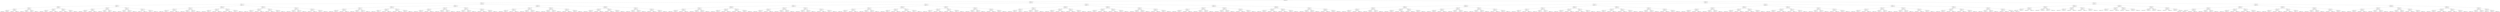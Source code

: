 digraph G{
1047959406 [label="Node{data=[5509, 5509]}"]
1047959406 -> 1838519086
1838519086 [label="Node{data=[3223, 3223]}"]
1838519086 -> 66151786
66151786 [label="Node{data=[1984, 1984]}"]
66151786 -> 124516250
124516250 [label="Node{data=[1124, 1124]}"]
124516250 -> 221040126
221040126 [label="Node{data=[324, 324]}"]
221040126 -> 1281434518
1281434518 [label="Node{data=[308, 308]}"]
1281434518 -> 1152632133
1152632133 [label="Node{data=[300, 300]}"]
1152632133 -> 482098542
482098542 [label="Node{data=[296, 296]}"]
482098542 -> 2006208570
2006208570 [label="Node{data=[294, 294]}"]
2006208570 -> 850174157
850174157 [label="Node{data=[293, 293]}"]
2006208570 -> 1760543280
1760543280 [label="Node{data=[295, 295]}"]
482098542 -> 365286670
365286670 [label="Node{data=[298, 298]}"]
365286670 -> 1082475020
1082475020 [label="Node{data=[297, 297]}"]
365286670 -> 402139161
402139161 [label="Node{data=[299, 299]}"]
1152632133 -> 17860244
17860244 [label="Node{data=[304, 304]}"]
17860244 -> 977690141
977690141 [label="Node{data=[302, 302]}"]
977690141 -> 1354366587
1354366587 [label="Node{data=[301, 301]}"]
977690141 -> 106413205
106413205 [label="Node{data=[303, 303]}"]
17860244 -> 58109677
58109677 [label="Node{data=[306, 306]}"]
58109677 -> 189316648
189316648 [label="Node{data=[305, 305]}"]
58109677 -> 337498908
337498908 [label="Node{data=[307, 307]}"]
1281434518 -> 798324254
798324254 [label="Node{data=[316, 316]}"]
798324254 -> 430093511
430093511 [label="Node{data=[312, 312]}"]
430093511 -> 1465249829
1465249829 [label="Node{data=[310, 310]}"]
1465249829 -> 757746912
757746912 [label="Node{data=[309, 309]}"]
1465249829 -> 697039581
697039581 [label="Node{data=[311, 311]}"]
430093511 -> 629372839
629372839 [label="Node{data=[314, 314]}"]
629372839 -> 1571782634
1571782634 [label="Node{data=[313, 313]}"]
629372839 -> 572351987
572351987 [label="Node{data=[315, 315]}"]
798324254 -> 1412836991
1412836991 [label="Node{data=[320, 320]}"]
1412836991 -> 1781945617
1781945617 [label="Node{data=[318, 318]}"]
1781945617 -> 1287661458
1287661458 [label="Node{data=[317, 317]}"]
1781945617 -> 87814404
87814404 [label="Node{data=[319, 319]}"]
1412836991 -> 1620795914
1620795914 [label="Node{data=[322, 322]}"]
1620795914 -> 954023381
954023381 [label="Node{data=[321, 321]}"]
1620795914 -> 1978429931
1978429931 [label="Node{data=[323, 323]}"]
221040126 -> 797248899
797248899 [label="Node{data=[761, 761]}"]
797248899 -> 339063115
339063115 [label="Node{data=[332, 332]}"]
339063115 -> 1171723661
1171723661 [label="Node{data=[328, 328]}"]
1171723661 -> 1394755573
1394755573 [label="Node{data=[326, 326]}"]
1394755573 -> 1422700807
1422700807 [label="Node{data=[325, 325]}"]
1394755573 -> 1842015548
1842015548 [label="Node{data=[327, 327]}"]
1171723661 -> 281867893
281867893 [label="Node{data=[330, 330]}"]
281867893 -> 1368397430
1368397430 [label="Node{data=[329, 329]}"]
281867893 -> 1625670090
1625670090 [label="Node{data=[331, 331]}"]
339063115 -> 1526494183
1526494183 [label="Node{data=[336, 336]}"]
1526494183 -> 762599827
762599827 [label="Node{data=[334, 334]}"]
762599827 -> 2080819693
2080819693 [label="Node{data=[333, 333]}"]
762599827 -> 841198646
841198646 [label="Node{data=[335, 335]}"]
1526494183 -> 200901342
200901342 [label="Node{data=[416, 416]}"]
200901342 -> 72280819
72280819 [label="Node{data=[357, 357]}"]
200901342 -> 1322062390
1322062390 [label="Node{data=[760, 760]}"]
797248899 -> 1637893573
1637893573 [label="Node{data=[1116, 1116]}"]
1637893573 -> 638112861
638112861 [label="Node{data=[903, 903]}"]
638112861 -> 1440922397
1440922397 [label="Node{data=[763, 763]}"]
1440922397 -> 1939365685
1939365685 [label="Node{data=[762, 762]}"]
1440922397 -> 276144878
276144878 [label="Node{data=[764, 764]}"]
638112861 -> 1891575425
1891575425 [label="Node{data=[1070, 1070]}"]
1891575425 -> 809849304
809849304 [label="Node{data=[1065, 1065]}"]
1891575425 -> 18202898
18202898 [label="Node{data=[1106, 1106]}"]
1637893573 -> 1011511564
1011511564 [label="Node{data=[1120, 1120]}"]
1011511564 -> 902353706
902353706 [label="Node{data=[1118, 1118]}"]
902353706 -> 790204378
790204378 [label="Node{data=[1117, 1117]}"]
902353706 -> 11257466
11257466 [label="Node{data=[1119, 1119]}"]
1011511564 -> 1862665586
1862665586 [label="Node{data=[1122, 1122]}"]
1862665586 -> 472173115
472173115 [label="Node{data=[1121, 1121]}"]
1862665586 -> 2141249850
2141249850 [label="Node{data=[1123, 1123]}"]
124516250 -> 568746146
568746146 [label="Node{data=[1410, 1410]}"]
568746146 -> 2115292281
2115292281 [label="Node{data=[1298, 1298]}"]
2115292281 -> 1155245202
1155245202 [label="Node{data=[1132, 1132]}"]
1155245202 -> 1007297538
1007297538 [label="Node{data=[1128, 1128]}"]
1007297538 -> 779853905
779853905 [label="Node{data=[1126, 1126]}"]
779853905 -> 1993660131
1993660131 [label="Node{data=[1125, 1125]}"]
779853905 -> 1865548703
1865548703 [label="Node{data=[1127, 1127]}"]
1007297538 -> 49610831
49610831 [label="Node{data=[1130, 1130]}"]
49610831 -> 1904169320
1904169320 [label="Node{data=[1129, 1129]}"]
49610831 -> 558686826
558686826 [label="Node{data=[1131, 1131]}"]
1155245202 -> 1578967847
1578967847 [label="Node{data=[1294, 1294]}"]
1578967847 -> 1950398419
1950398419 [label="Node{data=[1134, 1134]}"]
1950398419 -> 2143247394
2143247394 [label="Node{data=[1133, 1133]}"]
1950398419 -> 958840333
958840333 [label="Node{data=[1293, 1293]}"]
1578967847 -> 236303893
236303893 [label="Node{data=[1296, 1296]}"]
236303893 -> 2140829227
2140829227 [label="Node{data=[1295, 1295]}"]
236303893 -> 2051111862
2051111862 [label="Node{data=[1297, 1297]}"]
2115292281 -> 1981510693
1981510693 [label="Node{data=[1306, 1306]}"]
1981510693 -> 1436406253
1436406253 [label="Node{data=[1302, 1302]}"]
1436406253 -> 2040188507
2040188507 [label="Node{data=[1300, 1300]}"]
2040188507 -> 142050837
142050837 [label="Node{data=[1299, 1299]}"]
2040188507 -> 635466082
635466082 [label="Node{data=[1301, 1301]}"]
1436406253 -> 516542090
516542090 [label="Node{data=[1304, 1304]}"]
516542090 -> 823010078
823010078 [label="Node{data=[1303, 1303]}"]
516542090 -> 92101636
92101636 [label="Node{data=[1305, 1305]}"]
1981510693 -> 598754984
598754984 [label="Node{data=[1309, 1309]}"]
598754984 -> 1943888330
1943888330 [label="Node{data=[1308, 1308]}"]
1943888330 -> 856406652
856406652 [label="Node{data=[1307, 1307]}"]
1943888330 -> 1559846245
1559846245 [label="Node{data=[1309, 1309]}"]
598754984 -> 2111690068
2111690068 [label="Node{data=[1408, 1408]}"]
2111690068 -> 1695950868
1695950868 [label="Node{data=[1407, 1407]}"]
2111690068 -> 195081872
195081872 [label="Node{data=[1409, 1409]}"]
568746146 -> 488947956
488947956 [label="Node{data=[1541, 1541]}"]
488947956 -> 239124849
239124849 [label="Node{data=[1418, 1418]}"]
239124849 -> 1514282533
1514282533 [label="Node{data=[1414, 1414]}"]
1514282533 -> 1423456203
1423456203 [label="Node{data=[1412, 1412]}"]
1423456203 -> 1874882244
1874882244 [label="Node{data=[1411, 1411]}"]
1423456203 -> 1736667396
1736667396 [label="Node{data=[1413, 1413]}"]
1514282533 -> 763029735
763029735 [label="Node{data=[1416, 1416]}"]
763029735 -> 940176620
940176620 [label="Node{data=[1415, 1415]}"]
763029735 -> 1414732647
1414732647 [label="Node{data=[1417, 1417]}"]
239124849 -> 681855928
681855928 [label="Node{data=[1424, 1424]}"]
681855928 -> 1390654363
1390654363 [label="Node{data=[1420, 1420]}"]
1390654363 -> 632984511
632984511 [label="Node{data=[1419, 1419]}"]
1390654363 -> 1778269260
1778269260 [label="Node{data=[1421, 1421]}"]
681855928 -> 1670206272
1670206272 [label="Node{data=[1459, 1459]}"]
1670206272 -> 742214593
742214593 [label="Node{data=[1434, 1434]}"]
1670206272 -> 1575686802
1575686802 [label="Node{data=[1478, 1478]}"]
488947956 -> 1173313855
1173313855 [label="Node{data=[1976, 1976]}"]
1173313855 -> 1290868113
1290868113 [label="Node{data=[1972, 1972]}"]
1290868113 -> 181681293
181681293 [label="Node{data=[1584, 1584]}"]
181681293 -> 263110855
263110855 [label="Node{data=[1583, 1583]}"]
181681293 -> 817317548
817317548 [label="Node{data=[1682, 1682]}"]
1290868113 -> 1949204662
1949204662 [label="Node{data=[1974, 1974]}"]
1949204662 -> 1605761770
1605761770 [label="Node{data=[1973, 1973]}"]
1949204662 -> 644129059
644129059 [label="Node{data=[1975, 1975]}"]
1173313855 -> 745275749
745275749 [label="Node{data=[1980, 1980]}"]
745275749 -> 751243118
751243118 [label="Node{data=[1978, 1978]}"]
751243118 -> 1549124278
1549124278 [label="Node{data=[1977, 1977]}"]
751243118 -> 1597705638
1597705638 [label="Node{data=[1979, 1979]}"]
745275749 -> 328226829
328226829 [label="Node{data=[1982, 1982]}"]
328226829 -> 121149806
121149806 [label="Node{data=[1981, 1981]}"]
328226829 -> 1963633485
1963633485 [label="Node{data=[1983, 1983]}"]
66151786 -> 1918619255
1918619255 [label="Node{data=[2368, 2368]}"]
1918619255 -> 1671077889
1671077889 [label="Node{data=[2191, 2191]}"]
1671077889 -> 548054773
548054773 [label="Node{data=[2175, 2175]}"]
548054773 -> 14299502
14299502 [label="Node{data=[2167, 2167]}"]
14299502 -> 744386420
744386420 [label="Node{data=[1988, 1988]}"]
744386420 -> 452085846
452085846 [label="Node{data=[1986, 1986]}"]
452085846 -> 1864026355
1864026355 [label="Node{data=[1985, 1985]}"]
452085846 -> 1050330431
1050330431 [label="Node{data=[1987, 1987]}"]
744386420 -> 1642080343
1642080343 [label="Node{data=[1990, 1990]}"]
1642080343 -> 1767402693
1767402693 [label="Node{data=[1989, 1989]}"]
1642080343 -> 1346137165
1346137165 [label="Node{data=[2013, 2013]}"]
14299502 -> 946333768
946333768 [label="Node{data=[2171, 2171]}"]
946333768 -> 1487261059
1487261059 [label="Node{data=[2169, 2169]}"]
1487261059 -> 1915857942
1915857942 [label="Node{data=[2168, 2168]}"]
1487261059 -> 1105000473
1105000473 [label="Node{data=[2170, 2170]}"]
946333768 -> 1182690754
1182690754 [label="Node{data=[2173, 2173]}"]
1182690754 -> 809597275
809597275 [label="Node{data=[2172, 2172]}"]
1182690754 -> 1341071961
1341071961 [label="Node{data=[2174, 2174]}"]
548054773 -> 1775568781
1775568781 [label="Node{data=[2183, 2183]}"]
1775568781 -> 1550870280
1550870280 [label="Node{data=[2179, 2179]}"]
1550870280 -> 1732269692
1732269692 [label="Node{data=[2177, 2177]}"]
1732269692 -> 1368083751
1368083751 [label="Node{data=[2176, 2176]}"]
1732269692 -> 279167476
279167476 [label="Node{data=[2178, 2178]}"]
1550870280 -> 1337244879
1337244879 [label="Node{data=[2181, 2181]}"]
1337244879 -> 706928883
706928883 [label="Node{data=[2180, 2180]}"]
1337244879 -> 566977253
566977253 [label="Node{data=[2182, 2182]}"]
1775568781 -> 803846985
803846985 [label="Node{data=[2187, 2187]}"]
803846985 -> 1171335359
1171335359 [label="Node{data=[2185, 2185]}"]
1171335359 -> 2018082190
2018082190 [label="Node{data=[2184, 2184]}"]
1171335359 -> 40891432
40891432 [label="Node{data=[2186, 2186]}"]
803846985 -> 1614689503
1614689503 [label="Node{data=[2189, 2189]}"]
1614689503 -> 744914103
744914103 [label="Node{data=[2188, 2188]}"]
1614689503 -> 527483320
527483320 [label="Node{data=[2190, 2190]}"]
1671077889 -> 1656993994
1656993994 [label="Node{data=[2214, 2214]}"]
1656993994 -> 1942675585
1942675585 [label="Node{data=[2199, 2199]}"]
1942675585 -> 1826011531
1826011531 [label="Node{data=[2195, 2195]}"]
1826011531 -> 1966262440
1966262440 [label="Node{data=[2193, 2193]}"]
1966262440 -> 172505900
172505900 [label="Node{data=[2192, 2192]}"]
1966262440 -> 773983244
773983244 [label="Node{data=[2194, 2194]}"]
1826011531 -> 2011296418
2011296418 [label="Node{data=[2197, 2197]}"]
2011296418 -> 351605630
351605630 [label="Node{data=[2196, 2196]}"]
2011296418 -> 1605356439
1605356439 [label="Node{data=[2198, 2198]}"]
1942675585 -> 1641278978
1641278978 [label="Node{data=[2210, 2210]}"]
1641278978 -> 425686136
425686136 [label="Node{data=[2208, 2208]}"]
425686136 -> 621669070
621669070 [label="Node{data=[2207, 2207]}"]
425686136 -> 81755787
81755787 [label="Node{data=[2209, 2209]}"]
1641278978 -> 2055353324
2055353324 [label="Node{data=[2212, 2212]}"]
2055353324 -> 404518000
404518000 [label="Node{data=[2211, 2211]}"]
2055353324 -> 1385018919
1385018919 [label="Node{data=[2213, 2213]}"]
1656993994 -> 769237467
769237467 [label="Node{data=[2222, 2222]}"]
769237467 -> 1185938143
1185938143 [label="Node{data=[2218, 2218]}"]
1185938143 -> 1038854542
1038854542 [label="Node{data=[2216, 2216]}"]
1038854542 -> 40377498
40377498 [label="Node{data=[2215, 2215]}"]
1038854542 -> 1658823285
1658823285 [label="Node{data=[2217, 2217]}"]
1185938143 -> 1528808947
1528808947 [label="Node{data=[2220, 2220]}"]
1528808947 -> 1004056775
1004056775 [label="Node{data=[2219, 2219]}"]
1528808947 -> 2039937002
2039937002 [label="Node{data=[2221, 2221]}"]
769237467 -> 1715809959
1715809959 [label="Node{data=[2280, 2280]}"]
1715809959 -> 1137729473
1137729473 [label="Node{data=[2224, 2224]}"]
1137729473 -> 1030783476
1030783476 [label="Node{data=[2223, 2223]}"]
1137729473 -> 1930893335
1930893335 [label="Node{data=[2225, 2225]}"]
1715809959 -> 1021845700
1021845700 [label="Node{data=[2366, 2366]}"]
1021845700 -> 2097635023
2097635023 [label="Node{data=[2365, 2365]}"]
1021845700 -> 1145118650
1145118650 [label="Node{data=[2367, 2367]}"]
1918619255 -> 266170501
266170501 [label="Node{data=[2503, 2503]}"]
266170501 -> 1917751226
1917751226 [label="Node{data=[2482, 2482]}"]
1917751226 -> 897074714
897074714 [label="Node{data=[2474, 2474]}"]
897074714 -> 2030580672
2030580672 [label="Node{data=[2372, 2372]}"]
2030580672 -> 490024252
490024252 [label="Node{data=[2370, 2370]}"]
490024252 -> 461394559
461394559 [label="Node{data=[2369, 2369]}"]
490024252 -> 1816104835
1816104835 [label="Node{data=[2371, 2371]}"]
2030580672 -> 1410414583
1410414583 [label="Node{data=[2472, 2472]}"]
1410414583 -> 1618586756
1618586756 [label="Node{data=[2471, 2471]}"]
1410414583 -> 2037586270
2037586270 [label="Node{data=[2473, 2473]}"]
897074714 -> 1763754596
1763754596 [label="Node{data=[2478, 2478]}"]
1763754596 -> 877915704
877915704 [label="Node{data=[2476, 2476]}"]
877915704 -> 434334138
434334138 [label="Node{data=[2475, 2475]}"]
877915704 -> 2025536049
2025536049 [label="Node{data=[2477, 2477]}"]
1763754596 -> 401077408
401077408 [label="Node{data=[2480, 2480]}"]
401077408 -> 1022290506
1022290506 [label="Node{data=[2479, 2479]}"]
401077408 -> 1044572884
1044572884 [label="Node{data=[2481, 2481]}"]
1917751226 -> 520693151
520693151 [label="Node{data=[2490, 2490]}"]
520693151 -> 937656362
937656362 [label="Node{data=[2486, 2486]}"]
937656362 -> 2090106918
2090106918 [label="Node{data=[2484, 2484]}"]
2090106918 -> 1428799786
1428799786 [label="Node{data=[2483, 2483]}"]
2090106918 -> 64631757
64631757 [label="Node{data=[2485, 2485]}"]
937656362 -> 672338252
672338252 [label="Node{data=[2488, 2488]}"]
672338252 -> 1893605848
1893605848 [label="Node{data=[2487, 2487]}"]
672338252 -> 1810206328
1810206328 [label="Node{data=[2489, 2489]}"]
520693151 -> 972262546
972262546 [label="Node{data=[2494, 2494]}"]
972262546 -> 156922769
156922769 [label="Node{data=[2492, 2492]}"]
156922769 -> 143348611
143348611 [label="Node{data=[2491, 2491]}"]
156922769 -> 1339726500
1339726500 [label="Node{data=[2493, 2493]}"]
972262546 -> 1785206993
1785206993 [label="Node{data=[2496, 2496]}"]
1785206993 -> 821307638
821307638 [label="Node{data=[2495, 2495]}"]
1785206993 -> 1647407648
1647407648 [label="Node{data=[2502, 2502]}"]
266170501 -> 2040912760
2040912760 [label="Node{data=[2599, 2599]}"]
2040912760 -> 1394731533
1394731533 [label="Node{data=[2539, 2539]}"]
1394731533 -> 1107544839
1107544839 [label="Node{data=[2535, 2535]}"]
1107544839 -> 734658837
734658837 [label="Node{data=[2533, 2533]}"]
734658837 -> 2095280399
2095280399 [label="Node{data=[2504, 2504]}"]
734658837 -> 550411548
550411548 [label="Node{data=[2534, 2534]}"]
1107544839 -> 2085167601
2085167601 [label="Node{data=[2537, 2537]}"]
2085167601 -> 124798404
124798404 [label="Node{data=[2536, 2536]}"]
2085167601 -> 1627141932
1627141932 [label="Node{data=[2538, 2538]}"]
1394731533 -> 873357394
873357394 [label="Node{data=[2543, 2543]}"]
873357394 -> 25008523
25008523 [label="Node{data=[2541, 2541]}"]
25008523 -> 69644805
69644805 [label="Node{data=[2540, 2540]}"]
25008523 -> 98742522
98742522 [label="Node{data=[2542, 2542]}"]
873357394 -> 1110002916
1110002916 [label="Node{data=[2597, 2597]}"]
1110002916 -> 804594923
804594923 [label="Node{data=[2544, 2544]}"]
1110002916 -> 519183754
519183754 [label="Node{data=[2598, 2598]}"]
2040912760 -> 243735502
243735502 [label="Node{data=[2607, 2607]}"]
243735502 -> 104937622
104937622 [label="Node{data=[2603, 2603]}"]
104937622 -> 9799369
9799369 [label="Node{data=[2601, 2601]}"]
9799369 -> 235259164
235259164 [label="Node{data=[2600, 2600]}"]
9799369 -> 946534009
946534009 [label="Node{data=[2602, 2602]}"]
104937622 -> 929102954
929102954 [label="Node{data=[2605, 2605]}"]
929102954 -> 468682625
468682625 [label="Node{data=[2604, 2604]}"]
929102954 -> 1004707013
1004707013 [label="Node{data=[2606, 2606]}"]
243735502 -> 1414819070
1414819070 [label="Node{data=[3188, 3188]}"]
1414819070 -> 1684494770
1684494770 [label="Node{data=[2609, 2609]}"]
1684494770 -> 55773488
55773488 [label="Node{data=[2608, 2608]}"]
1684494770 -> 754493739
754493739 [label="Node{data=[2615, 2615]}"]
1414819070 -> 1539048406
1539048406 [label="Node{data=[3221, 3221]}"]
1539048406 -> 88632282
88632282 [label="Node{data=[3220, 3220]}"]
1539048406 -> 508164298
508164298 [label="Node{data=[3222, 3222]}"]
1838519086 -> 1997650905
1997650905 [label="Node{data=[5089, 5089]}"]
1997650905 -> 1275638878
1275638878 [label="Node{data=[4724, 4724]}"]
1275638878 -> 173543614
173543614 [label="Node{data=[3671, 3671]}"]
173543614 -> 1535522455
1535522455 [label="Node{data=[3239, 3239]}"]
1535522455 -> 557023565
557023565 [label="Node{data=[3231, 3231]}"]
557023565 -> 680553329
680553329 [label="Node{data=[3227, 3227]}"]
680553329 -> 1653035837
1653035837 [label="Node{data=[3225, 3225]}"]
1653035837 -> 148894580
148894580 [label="Node{data=[3224, 3224]}"]
1653035837 -> 895169227
895169227 [label="Node{data=[3226, 3226]}"]
680553329 -> 507190514
507190514 [label="Node{data=[3229, 3229]}"]
507190514 -> 1191029427
1191029427 [label="Node{data=[3228, 3228]}"]
507190514 -> 835630411
835630411 [label="Node{data=[3230, 3230]}"]
557023565 -> 1575949523
1575949523 [label="Node{data=[3235, 3235]}"]
1575949523 -> 460676880
460676880 [label="Node{data=[3233, 3233]}"]
460676880 -> 813094655
813094655 [label="Node{data=[3232, 3232]}"]
460676880 -> 1951816023
1951816023 [label="Node{data=[3234, 3234]}"]
1575949523 -> 1371181698
1371181698 [label="Node{data=[3237, 3237]}"]
1371181698 -> 1611061882
1611061882 [label="Node{data=[3236, 3236]}"]
1371181698 -> 1715546539
1715546539 [label="Node{data=[3238, 3238]}"]
1535522455 -> 538663125
538663125 [label="Node{data=[3378, 3378]}"]
538663125 -> 623960278
623960278 [label="Node{data=[3243, 3243]}"]
623960278 -> 1932733184
1932733184 [label="Node{data=[3241, 3241]}"]
1932733184 -> 475027644
475027644 [label="Node{data=[3240, 3240]}"]
1932733184 -> 1727493651
1727493651 [label="Node{data=[3242, 3242]}"]
623960278 -> 1155734603
1155734603 [label="Node{data=[3245, 3245]}"]
1155734603 -> 778196220
778196220 [label="Node{data=[3244, 3244]}"]
1155734603 -> 812215348
812215348 [label="Node{data=[3246, 3246]}"]
538663125 -> 1844691908
1844691908 [label="Node{data=[3604, 3604]}"]
1844691908 -> 833526645
833526645 [label="Node{data=[3602, 3602]}"]
833526645 -> 232258568
232258568 [label="Node{data=[3405, 3405]}"]
833526645 -> 1990474058
1990474058 [label="Node{data=[3603, 3603]}"]
1844691908 -> 87701945
87701945 [label="Node{data=[3630, 3630]}"]
87701945 -> 1082818392
1082818392 [label="Node{data=[3625, 3625]}"]
87701945 -> 1913646333
1913646333 [label="Node{data=[3655, 3655]}"]
173543614 -> 624354719
624354719 [label="Node{data=[4697, 4697]}"]
624354719 -> 1897260913
1897260913 [label="Node{data=[3779, 3779]}"]
1897260913 -> 1660303028
1660303028 [label="Node{data=[3730, 3730]}"]
1660303028 -> 1871926803
1871926803 [label="Node{data=[3705, 3705]}"]
1871926803 -> 2098945123
2098945123 [label="Node{data=[3699, 3699]}"]
1871926803 -> 594215646
594215646 [label="Node{data=[3729, 3729]}"]
1660303028 -> 1895547793
1895547793 [label="Node{data=[3732, 3732]}"]
1895547793 -> 86843475
86843475 [label="Node{data=[3731, 3731]}"]
1895547793 -> 586321105
586321105 [label="Node{data=[3733, 3733]}"]
1897260913 -> 1500780451
1500780451 [label="Node{data=[4693, 4693]}"]
1500780451 -> 2000531543
2000531543 [label="Node{data=[4691, 4691]}"]
2000531543 -> 469645659
469645659 [label="Node{data=[4690, 4690]}"]
2000531543 -> 761047793
761047793 [label="Node{data=[4692, 4692]}"]
1500780451 -> 1416391158
1416391158 [label="Node{data=[4695, 4695]}"]
1416391158 -> 1321845796
1321845796 [label="Node{data=[4694, 4694]}"]
1416391158 -> 605489223
605489223 [label="Node{data=[4696, 4696]}"]
624354719 -> 1825842454
1825842454 [label="Node{data=[4704, 4704]}"]
1825842454 -> 1530970787
1530970787 [label="Node{data=[4701, 4701]}"]
1530970787 -> 1529398539
1529398539 [label="Node{data=[4699, 4699]}"]
1529398539 -> 1205975833
1205975833 [label="Node{data=[4698, 4698]}"]
1529398539 -> 173070950
173070950 [label="Node{data=[4700, 4700]}"]
1530970787 -> 1465406549
1465406549 [label="Node{data=[4703, 4703]}"]
1465406549 -> 1254474536
1254474536 [label="Node{data=[4702, 4702]}"]
1465406549 -> 11964442
11964442 [label="Node{data=[4704, 4704]}"]
1825842454 -> 213510528
213510528 [label="Node{data=[4720, 4720]}"]
213510528 -> 433516222
433516222 [label="Node{data=[4717, 4717]}"]
433516222 -> 2112791087
2112791087 [label="Node{data=[4709, 4709]}"]
433516222 -> 1240259528
1240259528 [label="Node{data=[4719, 4719]}"]
213510528 -> 182111900
182111900 [label="Node{data=[4722, 4722]}"]
182111900 -> 609706599
609706599 [label="Node{data=[4721, 4721]}"]
182111900 -> 748704536
748704536 [label="Node{data=[4723, 4723]}"]
1275638878 -> 62779359
62779359 [label="Node{data=[4774, 4774]}"]
62779359 -> 1599045402
1599045402 [label="Node{data=[4758, 4758]}"]
1599045402 -> 1075083982
1075083982 [label="Node{data=[4732, 4732]}"]
1075083982 -> 1854064967
1854064967 [label="Node{data=[4728, 4728]}"]
1854064967 -> 36507743
36507743 [label="Node{data=[4726, 4726]}"]
36507743 -> 641599663
641599663 [label="Node{data=[4725, 4725]}"]
36507743 -> 1168102572
1168102572 [label="Node{data=[4727, 4727]}"]
1854064967 -> 1026553257
1026553257 [label="Node{data=[4730, 4730]}"]
1026553257 -> 1474995643
1474995643 [label="Node{data=[4729, 4729]}"]
1026553257 -> 29865113
29865113 [label="Node{data=[4731, 4731]}"]
1075083982 -> 986065593
986065593 [label="Node{data=[4754, 4754]}"]
986065593 -> 2022048501
2022048501 [label="Node{data=[4734, 4734]}"]
2022048501 -> 2059646755
2059646755 [label="Node{data=[4733, 4733]}"]
2022048501 -> 1176287134
1176287134 [label="Node{data=[4735, 4735]}"]
986065593 -> 1292160518
1292160518 [label="Node{data=[4756, 4756]}"]
1292160518 -> 98430201
98430201 [label="Node{data=[4755, 4755]}"]
1292160518 -> 1648372174
1648372174 [label="Node{data=[4757, 4757]}"]
1599045402 -> 1094959711
1094959711 [label="Node{data=[4766, 4766]}"]
1094959711 -> 719081615
719081615 [label="Node{data=[4762, 4762]}"]
719081615 -> 1074580233
1074580233 [label="Node{data=[4760, 4760]}"]
1074580233 -> 593597599
593597599 [label="Node{data=[4759, 4759]}"]
1074580233 -> 2096102294
2096102294 [label="Node{data=[4761, 4761]}"]
719081615 -> 880776364
880776364 [label="Node{data=[4764, 4764]}"]
880776364 -> 302859689
302859689 [label="Node{data=[4763, 4763]}"]
880776364 -> 1038609947
1038609947 [label="Node{data=[4765, 4765]}"]
1094959711 -> 1045926266
1045926266 [label="Node{data=[4770, 4770]}"]
1045926266 -> 1984276712
1984276712 [label="Node{data=[4768, 4768]}"]
1984276712 -> 236817284
236817284 [label="Node{data=[4767, 4767]}"]
1984276712 -> 210250602
210250602 [label="Node{data=[4769, 4769]}"]
1045926266 -> 240564160
240564160 [label="Node{data=[4772, 4772]}"]
240564160 -> 1427069962
1427069962 [label="Node{data=[4771, 4771]}"]
240564160 -> 934067332
934067332 [label="Node{data=[4773, 4773]}"]
62779359 -> 2050097760
2050097760 [label="Node{data=[5045, 5045]}"]
2050097760 -> 1096893009
1096893009 [label="Node{data=[4782, 4782]}"]
1096893009 -> 1856088443
1856088443 [label="Node{data=[4778, 4778]}"]
1856088443 -> 1010528439
1010528439 [label="Node{data=[4776, 4776]}"]
1010528439 -> 1450198098
1450198098 [label="Node{data=[4775, 4775]}"]
1010528439 -> 491316999
491316999 [label="Node{data=[4777, 4777]}"]
1856088443 -> 2126606244
2126606244 [label="Node{data=[4780, 4780]}"]
2126606244 -> 421004803
421004803 [label="Node{data=[4779, 4779]}"]
2126606244 -> 1293849510
1293849510 [label="Node{data=[4781, 4781]}"]
1096893009 -> 397682141
397682141 [label="Node{data=[4786, 4786]}"]
397682141 -> 1660802240
1660802240 [label="Node{data=[4784, 4784]}"]
1660802240 -> 999095938
999095938 [label="Node{data=[4783, 4783]}"]
1660802240 -> 37145078
37145078 [label="Node{data=[4785, 4785]}"]
397682141 -> 874155680
874155680 [label="Node{data=[4996, 4996]}"]
874155680 -> 944572215
944572215 [label="Node{data=[4787, 4787]}"]
874155680 -> 1693029970
1693029970 [label="Node{data=[5007, 5007]}"]
2050097760 -> 1352960576
1352960576 [label="Node{data=[5081, 5081]}"]
1352960576 -> 808153466
808153466 [label="Node{data=[5077, 5077]}"]
808153466 -> 1611644151
1611644151 [label="Node{data=[5075, 5075]}"]
1611644151 -> 1224535458
1224535458 [label="Node{data=[5064, 5064]}"]
1611644151 -> 1023314039
1023314039 [label="Node{data=[5076, 5076]}"]
808153466 -> 1463127603
1463127603 [label="Node{data=[5079, 5079]}"]
1463127603 -> 1254123558
1254123558 [label="Node{data=[5078, 5078]}"]
1463127603 -> 1702759713
1702759713 [label="Node{data=[5080, 5080]}"]
1352960576 -> 755731657
755731657 [label="Node{data=[5085, 5085]}"]
755731657 -> 1454689101
1454689101 [label="Node{data=[5083, 5083]}"]
1454689101 -> 528226533
528226533 [label="Node{data=[5082, 5082]}"]
1454689101 -> 184420654
184420654 [label="Node{data=[5084, 5084]}"]
755731657 -> 2070065532
2070065532 [label="Node{data=[5087, 5087]}"]
2070065532 -> 192738302
192738302 [label="Node{data=[5086, 5086]}"]
2070065532 -> 1949854020
1949854020 [label="Node{data=[5088, 5088]}"]
1997650905 -> 250980756
250980756 [label="Node{data=[5262, 5262]}"]
250980756 -> 1618088039
1618088039 [label="Node{data=[5211, 5211]}"]
1618088039 -> 217971860
217971860 [label="Node{data=[5155, 5155]}"]
217971860 -> 993576454
993576454 [label="Node{data=[5118, 5118]}"]
993576454 -> 404906492
404906492 [label="Node{data=[5116, 5116]}"]
404906492 -> 1747172279
1747172279 [label="Node{data=[5091, 5091]}"]
1747172279 -> 198828923
198828923 [label="Node{data=[5090, 5090]}"]
1747172279 -> 1990991088
1990991088 [label="Node{data=[5115, 5115]}"]
404906492 -> 2106244696
2106244696 [label="Node{data=[5117, 5117]}"]
2106244696 -> 142691421
142691421 [label="Node{data=[5118, 5118]}"]
993576454 -> 1283957773
1283957773 [label="Node{data=[5122, 5122]}"]
1283957773 -> 1524267761
1524267761 [label="Node{data=[5120, 5120]}"]
1524267761 -> 1921677196
1921677196 [label="Node{data=[5119, 5119]}"]
1524267761 -> 1894465060
1894465060 [label="Node{data=[5121, 5121]}"]
1283957773 -> 20794360
20794360 [label="Node{data=[5153, 5153]}"]
20794360 -> 146384092
146384092 [label="Node{data=[5123, 5123]}"]
20794360 -> 699302992
699302992 [label="Node{data=[5154, 5154]}"]
217971860 -> 1934687
1934687 [label="Node{data=[5163, 5163]}"]
1934687 -> 1796504623
1796504623 [label="Node{data=[5159, 5159]}"]
1796504623 -> 776911573
776911573 [label="Node{data=[5157, 5157]}"]
776911573 -> 1939814216
1939814216 [label="Node{data=[5156, 5156]}"]
776911573 -> 532968217
532968217 [label="Node{data=[5158, 5158]}"]
1796504623 -> 1467580874
1467580874 [label="Node{data=[5161, 5161]}"]
1467580874 -> 213516770
213516770 [label="Node{data=[5160, 5160]}"]
1467580874 -> 102060618
102060618 [label="Node{data=[5162, 5162]}"]
1934687 -> 980788522
980788522 [label="Node{data=[5167, 5167]}"]
980788522 -> 563680383
563680383 [label="Node{data=[5165, 5165]}"]
563680383 -> 2112926911
2112926911 [label="Node{data=[5164, 5164]}"]
563680383 -> 1364930121
1364930121 [label="Node{data=[5166, 5166]}"]
980788522 -> 1175494077
1175494077 [label="Node{data=[5169, 5169]}"]
1175494077 -> 801330156
801330156 [label="Node{data=[5168, 5168]}"]
1175494077 -> 1475235815
1475235815 [label="Node{data=[5190, 5190]}"]
1618088039 -> 1607404085
1607404085 [label="Node{data=[5234, 5234]}"]
1607404085 -> 493914372
493914372 [label="Node{data=[5226, 5226]}"]
493914372 -> 672785781
672785781 [label="Node{data=[5222, 5222]}"]
672785781 -> 229443302
229443302 [label="Node{data=[5220, 5220]}"]
229443302 -> 705969092
705969092 [label="Node{data=[5219, 5219]}"]
229443302 -> 867544875
867544875 [label="Node{data=[5221, 5221]}"]
672785781 -> 1415628389
1415628389 [label="Node{data=[5224, 5224]}"]
1415628389 -> 832528441
832528441 [label="Node{data=[5223, 5223]}"]
1415628389 -> 987674581
987674581 [label="Node{data=[5225, 5225]}"]
493914372 -> 604805970
604805970 [label="Node{data=[5230, 5230]}"]
604805970 -> 1980576344
1980576344 [label="Node{data=[5228, 5228]}"]
1980576344 -> 1012472328
1012472328 [label="Node{data=[5227, 5227]}"]
1980576344 -> 1937138249
1937138249 [label="Node{data=[5229, 5229]}"]
604805970 -> 861974910
861974910 [label="Node{data=[5232, 5232]}"]
861974910 -> 744540856
744540856 [label="Node{data=[5231, 5231]}"]
861974910 -> 1478302822
1478302822 [label="Node{data=[5233, 5233]}"]
1607404085 -> 414796038
414796038 [label="Node{data=[5242, 5242]}"]
414796038 -> 786751534
786751534 [label="Node{data=[5238, 5238]}"]
786751534 -> 83610176
83610176 [label="Node{data=[5236, 5236]}"]
83610176 -> 875890837
875890837 [label="Node{data=[5235, 5235]}"]
83610176 -> 1712756332
1712756332 [label="Node{data=[5237, 5237]}"]
786751534 -> 1870327568
1870327568 [label="Node{data=[5240, 5240]}"]
1870327568 -> 898208117
898208117 [label="Node{data=[5239, 5239]}"]
1870327568 -> 702830321
702830321 [label="Node{data=[5241, 5241]}"]
414796038 -> 2073235543
2073235543 [label="Node{data=[5246, 5246]}"]
2073235543 -> 1135178330
1135178330 [label="Node{data=[5244, 5244]}"]
1135178330 -> 978469219
978469219 [label="Node{data=[5243, 5243]}"]
1135178330 -> 831183622
831183622 [label="Node{data=[5245, 5245]}"]
2073235543 -> 1383621832
1383621832 [label="Node{data=[5248, 5248]}"]
1383621832 -> 1514923903
1514923903 [label="Node{data=[5247, 5247]}"]
1383621832 -> 1916468236
1916468236 [label="Node{data=[5249, 5249]}"]
250980756 -> 353328038
353328038 [label="Node{data=[5473, 5473]}"]
353328038 -> 71316459
71316459 [label="Node{data=[5457, 5457]}"]
71316459 -> 28658691
28658691 [label="Node{data=[5449, 5449]}"]
28658691 -> 608832165
608832165 [label="Node{data=[5317, 5317]}"]
608832165 -> 1266137057
1266137057 [label="Node{data=[5265, 5265]}"]
1266137057 -> 1311578639
1311578639 [label="Node{data=[5265, 5265]}"]
1266137057 -> 1699975837
1699975837 [label="Node{data=[5313, 5313]}"]
608832165 -> 288928688
288928688 [label="Node{data=[5447, 5447]}"]
288928688 -> 1736890057
1736890057 [label="Node{data=[5395, 5395]}"]
288928688 -> 1096635732
1096635732 [label="Node{data=[5448, 5448]}"]
28658691 -> 954462360
954462360 [label="Node{data=[5453, 5453]}"]
954462360 -> 1813147911
1813147911 [label="Node{data=[5451, 5451]}"]
1813147911 -> 1039385298
1039385298 [label="Node{data=[5450, 5450]}"]
1813147911 -> 372230093
372230093 [label="Node{data=[5452, 5452]}"]
954462360 -> 837784224
837784224 [label="Node{data=[5455, 5455]}"]
837784224 -> 1309300691
1309300691 [label="Node{data=[5454, 5454]}"]
837784224 -> 1833761170
1833761170 [label="Node{data=[5456, 5456]}"]
71316459 -> 87378521
87378521 [label="Node{data=[5465, 5465]}"]
87378521 -> 1216520909
1216520909 [label="Node{data=[5461, 5461]}"]
1216520909 -> 1420476609
1420476609 [label="Node{data=[5459, 5459]}"]
1420476609 -> 1579164591
1579164591 [label="Node{data=[5458, 5458]}"]
1420476609 -> 1911082416
1911082416 [label="Node{data=[5460, 5460]}"]
1216520909 -> 748785034
748785034 [label="Node{data=[5463, 5463]}"]
748785034 -> 772795415
772795415 [label="Node{data=[5462, 5462]}"]
748785034 -> 1903005474
1903005474 [label="Node{data=[5464, 5464]}"]
87378521 -> 1180649970
1180649970 [label="Node{data=[5469, 5469]}"]
1180649970 -> 1722958190
1722958190 [label="Node{data=[5467, 5467]}"]
1722958190 -> 931948283
931948283 [label="Node{data=[5466, 5466]}"]
1722958190 -> 713423799
713423799 [label="Node{data=[5468, 5468]}"]
1180649970 -> 380184524
380184524 [label="Node{data=[5471, 5471]}"]
380184524 -> 1650769222
1650769222 [label="Node{data=[5470, 5470]}"]
380184524 -> 906732623
906732623 [label="Node{data=[5472, 5472]}"]
353328038 -> 869710202
869710202 [label="Node{data=[5493, 5493]}"]
869710202 -> 1822326667
1822326667 [label="Node{data=[5485, 5485]}"]
1822326667 -> 735539667
735539667 [label="Node{data=[5481, 5481]}"]
735539667 -> 1083543866
1083543866 [label="Node{data=[5479, 5479]}"]
1083543866 -> 1183776059
1183776059 [label="Node{data=[5474, 5474]}"]
1083543866 -> 1500749894
1500749894 [label="Node{data=[5480, 5480]}"]
735539667 -> 1228544850
1228544850 [label="Node{data=[5483, 5483]}"]
1228544850 -> 625626894
625626894 [label="Node{data=[5482, 5482]}"]
1228544850 -> 345770425
345770425 [label="Node{data=[5484, 5484]}"]
1822326667 -> 1344928508
1344928508 [label="Node{data=[5489, 5489]}"]
1344928508 -> 1230019360
1230019360 [label="Node{data=[5487, 5487]}"]
1230019360 -> 1041600315
1041600315 [label="Node{data=[5486, 5486]}"]
1230019360 -> 1253083265
1253083265 [label="Node{data=[5488, 5488]}"]
1344928508 -> 1431401777
1431401777 [label="Node{data=[5491, 5491]}"]
1431401777 -> 412450080
412450080 [label="Node{data=[5490, 5490]}"]
1431401777 -> 183194974
183194974 [label="Node{data=[5492, 5492]}"]
869710202 -> 1146171394
1146171394 [label="Node{data=[5501, 5501]}"]
1146171394 -> 452406596
452406596 [label="Node{data=[5497, 5497]}"]
452406596 -> 699940679
699940679 [label="Node{data=[5495, 5495]}"]
699940679 -> 2032782987
2032782987 [label="Node{data=[5494, 5494]}"]
699940679 -> 884289676
884289676 [label="Node{data=[5496, 5496]}"]
452406596 -> 386639443
386639443 [label="Node{data=[5499, 5499]}"]
386639443 -> 2132926962
2132926962 [label="Node{data=[5498, 5498]}"]
386639443 -> 1212884235
1212884235 [label="Node{data=[5500, 5500]}"]
1146171394 -> 1441222110
1441222110 [label="Node{data=[5505, 5505]}"]
1441222110 -> 529813519
529813519 [label="Node{data=[5503, 5503]}"]
529813519 -> 1875516542
1875516542 [label="Node{data=[5502, 5502]}"]
529813519 -> 2125996017
2125996017 [label="Node{data=[5504, 5504]}"]
1441222110 -> 299775045
299775045 [label="Node{data=[5507, 5507]}"]
299775045 -> 754387545
754387545 [label="Node{data=[5506, 5506]}"]
299775045 -> 325175893
325175893 [label="Node{data=[5508, 5508]}"]
1047959406 -> 756549727
756549727 [label="Node{data=[8444, 8444]}"]
756549727 -> 1300528549
1300528549 [label="Node{data=[6331, 6331]}"]
1300528549 -> 1505039246
1505039246 [label="Node{data=[6108, 6108]}"]
1505039246 -> 1142643087
1142643087 [label="Node{data=[5609, 5609]}"]
1142643087 -> 690813859
690813859 [label="Node{data=[5544, 5544]}"]
690813859 -> 1194050166
1194050166 [label="Node{data=[5536, 5536]}"]
1194050166 -> 913539198
913539198 [label="Node{data=[5513, 5513]}"]
913539198 -> 674918430
674918430 [label="Node{data=[5511, 5511]}"]
674918430 -> 1720022873
1720022873 [label="Node{data=[5510, 5510]}"]
674918430 -> 2141462925
2141462925 [label="Node{data=[5512, 5512]}"]
913539198 -> 1434336887
1434336887 [label="Node{data=[5515, 5515]}"]
1434336887 -> 784272966
784272966 [label="Node{data=[5514, 5514]}"]
1434336887 -> 1666026359
1666026359 [label="Node{data=[5516, 5516]}"]
1194050166 -> 1027307226
1027307226 [label="Node{data=[5540, 5540]}"]
1027307226 -> 420641420
420641420 [label="Node{data=[5538, 5538]}"]
420641420 -> 1326029526
1326029526 [label="Node{data=[5537, 5537]}"]
420641420 -> 1083225715
1083225715 [label="Node{data=[5539, 5539]}"]
1027307226 -> 654017821
654017821 [label="Node{data=[5542, 5542]}"]
654017821 -> 741825876
741825876 [label="Node{data=[5541, 5541]}"]
654017821 -> 803974446
803974446 [label="Node{data=[5543, 5543]}"]
690813859 -> 1787667854
1787667854 [label="Node{data=[5552, 5552]}"]
1787667854 -> 279189167
279189167 [label="Node{data=[5548, 5548]}"]
279189167 -> 116335634
116335634 [label="Node{data=[5546, 5546]}"]
116335634 -> 1948220220
1948220220 [label="Node{data=[5545, 5545]}"]
116335634 -> 1941504484
1941504484 [label="Node{data=[5547, 5547]}"]
279189167 -> 1125675090
1125675090 [label="Node{data=[5550, 5550]}"]
1125675090 -> 1017648023
1017648023 [label="Node{data=[5549, 5549]}"]
1125675090 -> 870406565
870406565 [label="Node{data=[5551, 5551]}"]
1787667854 -> 149735452
149735452 [label="Node{data=[5556, 5556]}"]
149735452 -> 141992883
141992883 [label="Node{data=[5554, 5554]}"]
141992883 -> 1958620545
1958620545 [label="Node{data=[5553, 5553]}"]
141992883 -> 1303084738
1303084738 [label="Node{data=[5555, 5555]}"]
149735452 -> 602534723
602534723 [label="Node{data=[5558, 5558]}"]
602534723 -> 515880886
515880886 [label="Node{data=[5557, 5557]}"]
602534723 -> 468210629
468210629 [label="Node{data=[5604, 5604]}"]
1142643087 -> 228811540
228811540 [label="Node{data=[5652, 5652]}"]
228811540 -> 1631386120
1631386120 [label="Node{data=[5644, 5644]}"]
1631386120 -> 39707550
39707550 [label="Node{data=[5640, 5640]}"]
39707550 -> 1534262891
1534262891 [label="Node{data=[5638, 5638]}"]
1534262891 -> 1306500562
1306500562 [label="Node{data=[5637, 5637]}"]
1534262891 -> 1261818587
1261818587 [label="Node{data=[5639, 5639]}"]
39707550 -> 639211824
639211824 [label="Node{data=[5642, 5642]}"]
639211824 -> 1792322110
1792322110 [label="Node{data=[5641, 5641]}"]
639211824 -> 1540656059
1540656059 [label="Node{data=[5643, 5643]}"]
1631386120 -> 1041381648
1041381648 [label="Node{data=[5648, 5648]}"]
1041381648 -> 1420355579
1420355579 [label="Node{data=[5646, 5646]}"]
1420355579 -> 459416074
459416074 [label="Node{data=[5645, 5645]}"]
1420355579 -> 1687481230
1687481230 [label="Node{data=[5647, 5647]}"]
1041381648 -> 1264686261
1264686261 [label="Node{data=[5650, 5650]}"]
1264686261 -> 1483023645
1483023645 [label="Node{data=[5649, 5649]}"]
1264686261 -> 1386032745
1386032745 [label="Node{data=[5651, 5651]}"]
228811540 -> 286680879
286680879 [label="Node{data=[6100, 6100]}"]
286680879 -> 1444253060
1444253060 [label="Node{data=[6082, 6082]}"]
1444253060 -> 657000342
657000342 [label="Node{data=[5844, 5844]}"]
657000342 -> 486312828
486312828 [label="Node{data=[5814, 5814]}"]
657000342 -> 1056028883
1056028883 [label="Node{data=[6057, 6057]}"]
1444253060 -> 1148349220
1148349220 [label="Node{data=[6098, 6098]}"]
1148349220 -> 721998219
721998219 [label="Node{data=[6097, 6097]}"]
1148349220 -> 1398212861
1398212861 [label="Node{data=[6099, 6099]}"]
286680879 -> 1624446308
1624446308 [label="Node{data=[6104, 6104]}"]
1624446308 -> 934242577
934242577 [label="Node{data=[6102, 6102]}"]
934242577 -> 1522954982
1522954982 [label="Node{data=[6101, 6101]}"]
934242577 -> 826116515
826116515 [label="Node{data=[6103, 6103]}"]
1624446308 -> 1228788437
1228788437 [label="Node{data=[6106, 6106]}"]
1228788437 -> 85380354
85380354 [label="Node{data=[6105, 6105]}"]
1228788437 -> 1815010820
1815010820 [label="Node{data=[6107, 6107]}"]
1505039246 -> 822293171
822293171 [label="Node{data=[6176, 6176]}"]
822293171 -> 378529084
378529084 [label="Node{data=[6124, 6124]}"]
378529084 -> 625099826
625099826 [label="Node{data=[6116, 6116]}"]
625099826 -> 1065775200
1065775200 [label="Node{data=[6112, 6112]}"]
1065775200 -> 389569417
389569417 [label="Node{data=[6110, 6110]}"]
389569417 -> 2130176599
2130176599 [label="Node{data=[6109, 6109]}"]
389569417 -> 1227047535
1227047535 [label="Node{data=[6111, 6111]}"]
1065775200 -> 1168784987
1168784987 [label="Node{data=[6114, 6114]}"]
1168784987 -> 270258548
270258548 [label="Node{data=[6113, 6113]}"]
1168784987 -> 1375679602
1375679602 [label="Node{data=[6115, 6115]}"]
625099826 -> 43787288
43787288 [label="Node{data=[6120, 6120]}"]
43787288 -> 374377206
374377206 [label="Node{data=[6118, 6118]}"]
374377206 -> 1485728057
1485728057 [label="Node{data=[6117, 6117]}"]
374377206 -> 1895471870
1895471870 [label="Node{data=[6119, 6119]}"]
43787288 -> 321244189
321244189 [label="Node{data=[6122, 6122]}"]
321244189 -> 28373941
28373941 [label="Node{data=[6121, 6121]}"]
321244189 -> 710706459
710706459 [label="Node{data=[6123, 6123]}"]
378529084 -> 248895428
248895428 [label="Node{data=[6168, 6168]}"]
248895428 -> 867022631
867022631 [label="Node{data=[6128, 6128]}"]
867022631 -> 898025404
898025404 [label="Node{data=[6126, 6126]}"]
898025404 -> 2075977802
2075977802 [label="Node{data=[6125, 6125]}"]
898025404 -> 1534556942
1534556942 [label="Node{data=[6127, 6127]}"]
867022631 -> 87948232
87948232 [label="Node{data=[6166, 6166]}"]
87948232 -> 109410292
109410292 [label="Node{data=[6165, 6165]}"]
87948232 -> 451355094
451355094 [label="Node{data=[6167, 6167]}"]
248895428 -> 2049476239
2049476239 [label="Node{data=[6172, 6172]}"]
2049476239 -> 279040441
279040441 [label="Node{data=[6170, 6170]}"]
279040441 -> 1026965134
1026965134 [label="Node{data=[6169, 6169]}"]
279040441 -> 519852399
519852399 [label="Node{data=[6171, 6171]}"]
2049476239 -> 551461057
551461057 [label="Node{data=[6174, 6174]}"]
551461057 -> 1055687034
1055687034 [label="Node{data=[6173, 6173]}"]
551461057 -> 841095783
841095783 [label="Node{data=[6175, 6175]}"]
822293171 -> 1311330917
1311330917 [label="Node{data=[6281, 6281]}"]
1311330917 -> 463748041
463748041 [label="Node{data=[6219, 6219]}"]
463748041 -> 1100586646
1100586646 [label="Node{data=[6180, 6180]}"]
1100586646 -> 1674200544
1674200544 [label="Node{data=[6178, 6178]}"]
1674200544 -> 1744083334
1744083334 [label="Node{data=[6177, 6177]}"]
1674200544 -> 1563729090
1563729090 [label="Node{data=[6179, 6179]}"]
1100586646 -> 1356121308
1356121308 [label="Node{data=[6217, 6217]}"]
1356121308 -> 1635806819
1635806819 [label="Node{data=[6191, 6191]}"]
1356121308 -> 578544508
578544508 [label="Node{data=[6218, 6218]}"]
463748041 -> 1540405629
1540405629 [label="Node{data=[6277, 6277]}"]
1540405629 -> 768894207
768894207 [label="Node{data=[6233, 6233]}"]
768894207 -> 1338373200
1338373200 [label="Node{data=[6220, 6220]}"]
768894207 -> 844668631
844668631 [label="Node{data=[6261, 6261]}"]
1540405629 -> 1822278320
1822278320 [label="Node{data=[6279, 6279]}"]
1822278320 -> 1650499648
1650499648 [label="Node{data=[6278, 6278]}"]
1822278320 -> 40353576
40353576 [label="Node{data=[6280, 6280]}"]
1311330917 -> 1958688661
1958688661 [label="Node{data=[6289, 6289]}"]
1958688661 -> 1991635952
1991635952 [label="Node{data=[6285, 6285]}"]
1991635952 -> 296759238
296759238 [label="Node{data=[6283, 6283]}"]
296759238 -> 772889639
772889639 [label="Node{data=[6282, 6282]}"]
296759238 -> 597677551
597677551 [label="Node{data=[6284, 6284]}"]
1991635952 -> 2062321695
2062321695 [label="Node{data=[6287, 6287]}"]
2062321695 -> 1781683867
1781683867 [label="Node{data=[6286, 6286]}"]
2062321695 -> 1323749278
1323749278 [label="Node{data=[6288, 6288]}"]
1958688661 -> 319511296
319511296 [label="Node{data=[6293, 6293]}"]
319511296 -> 230266126
230266126 [label="Node{data=[6291, 6291]}"]
230266126 -> 1976011948
1976011948 [label="Node{data=[6290, 6290]}"]
230266126 -> 220538805
220538805 [label="Node{data=[6292, 6292]}"]
319511296 -> 1145024074
1145024074 [label="Node{data=[6329, 6329]}"]
1145024074 -> 91177510
91177510 [label="Node{data=[6302, 6302]}"]
1145024074 -> 1283726539
1283726539 [label="Node{data=[6330, 6330]}"]
1300528549 -> 1756926561
1756926561 [label="Node{data=[7838, 7838]}"]
1756926561 -> 1372339394
1372339394 [label="Node{data=[6488, 6488]}"]
1372339394 -> 776809135
776809135 [label="Node{data=[6347, 6347]}"]
776809135 -> 1120078313
1120078313 [label="Node{data=[6339, 6339]}"]
1120078313 -> 1858379850
1858379850 [label="Node{data=[6335, 6335]}"]
1858379850 -> 1583266684
1583266684 [label="Node{data=[6333, 6333]}"]
1583266684 -> 419560010
419560010 [label="Node{data=[6332, 6332]}"]
1583266684 -> 1129788610
1129788610 [label="Node{data=[6334, 6334]}"]
1858379850 -> 140122642
140122642 [label="Node{data=[6337, 6337]}"]
140122642 -> 594855230
594855230 [label="Node{data=[6336, 6336]}"]
140122642 -> 900835504
900835504 [label="Node{data=[6338, 6338]}"]
1120078313 -> 1329228768
1329228768 [label="Node{data=[6343, 6343]}"]
1329228768 -> 392721055
392721055 [label="Node{data=[6341, 6341]}"]
392721055 -> 305141881
305141881 [label="Node{data=[6340, 6340]}"]
392721055 -> 721208999
721208999 [label="Node{data=[6342, 6342]}"]
1329228768 -> 914738547
914738547 [label="Node{data=[6345, 6345]}"]
914738547 -> 1647164854
1647164854 [label="Node{data=[6344, 6344]}"]
914738547 -> 1884066394
1884066394 [label="Node{data=[6346, 6346]}"]
776809135 -> 1011464970
1011464970 [label="Node{data=[6480, 6480]}"]
1011464970 -> 616499109
616499109 [label="Node{data=[6476, 6476]}"]
616499109 -> 728813193
728813193 [label="Node{data=[6349, 6349]}"]
728813193 -> 1060788223
1060788223 [label="Node{data=[6348, 6348]}"]
728813193 -> 1322924793
1322924793 [label="Node{data=[6434, 6434]}"]
616499109 -> 310677160
310677160 [label="Node{data=[6478, 6478]}"]
310677160 -> 1059917559
1059917559 [label="Node{data=[6477, 6477]}"]
310677160 -> 1388655426
1388655426 [label="Node{data=[6479, 6479]}"]
1011464970 -> 1305990673
1305990673 [label="Node{data=[6484, 6484]}"]
1305990673 -> 2064707789
2064707789 [label="Node{data=[6482, 6482]}"]
2064707789 -> 748487662
748487662 [label="Node{data=[6481, 6481]}"]
2064707789 -> 1463384604
1463384604 [label="Node{data=[6483, 6483]}"]
1305990673 -> 606951860
606951860 [label="Node{data=[6486, 6486]}"]
606951860 -> 1489453924
1489453924 [label="Node{data=[6485, 6485]}"]
606951860 -> 478259681
478259681 [label="Node{data=[6487, 6487]}"]
1372339394 -> 7657975
7657975 [label="Node{data=[7822, 7822]}"]
7657975 -> 1314570420
1314570420 [label="Node{data=[7532, 7532]}"]
1314570420 -> 744777336
744777336 [label="Node{data=[6492, 6492]}"]
744777336 -> 1035668660
1035668660 [label="Node{data=[6490, 6490]}"]
1035668660 -> 463917461
463917461 [label="Node{data=[6489, 6489]}"]
1035668660 -> 65142069
65142069 [label="Node{data=[6491, 6491]}"]
744777336 -> 213458071
213458071 [label="Node{data=[6550, 6550]}"]
213458071 -> 1770159896
1770159896 [label="Node{data=[6493, 6493]}"]
213458071 -> 1141187012
1141187012 [label="Node{data=[7400, 7400]}"]
1314570420 -> 1216439332
1216439332 [label="Node{data=[7818, 7818]}"]
1216439332 -> 211325959
211325959 [label="Node{data=[7816, 7816]}"]
211325959 -> 1989693491
1989693491 [label="Node{data=[7789, 7789]}"]
211325959 -> 461263909
461263909 [label="Node{data=[7817, 7817]}"]
1216439332 -> 1486725930
1486725930 [label="Node{data=[7820, 7820]}"]
1486725930 -> 275590290
275590290 [label="Node{data=[7819, 7819]}"]
1486725930 -> 616628068
616628068 [label="Node{data=[7821, 7821]}"]
7657975 -> 1299597477
1299597477 [label="Node{data=[7830, 7830]}"]
1299597477 -> 2026317522
2026317522 [label="Node{data=[7826, 7826]}"]
2026317522 -> 28806372
28806372 [label="Node{data=[7824, 7824]}"]
28806372 -> 573536361
573536361 [label="Node{data=[7823, 7823]}"]
28806372 -> 1566781417
1566781417 [label="Node{data=[7825, 7825]}"]
2026317522 -> 475226913
475226913 [label="Node{data=[7828, 7828]}"]
475226913 -> 566103267
566103267 [label="Node{data=[7827, 7827]}"]
475226913 -> 2014037133
2014037133 [label="Node{data=[7829, 7829]}"]
1299597477 -> 1012113410
1012113410 [label="Node{data=[7834, 7834]}"]
1012113410 -> 991860418
991860418 [label="Node{data=[7832, 7832]}"]
991860418 -> 1788234838
1788234838 [label="Node{data=[7831, 7831]}"]
991860418 -> 1277153829
1277153829 [label="Node{data=[7833, 7833]}"]
1012113410 -> 1835874324
1835874324 [label="Node{data=[7836, 7836]}"]
1835874324 -> 579476477
579476477 [label="Node{data=[7835, 7835]}"]
1835874324 -> 2049316614
2049316614 [label="Node{data=[7837, 7837]}"]
1756926561 -> 1209691293
1209691293 [label="Node{data=[8181, 8181]}"]
1209691293 -> 1286815762
1286815762 [label="Node{data=[7854, 7854]}"]
1286815762 -> 1049952138
1049952138 [label="Node{data=[7846, 7846]}"]
1049952138 -> 1950372217
1950372217 [label="Node{data=[7842, 7842]}"]
1950372217 -> 1864742376
1864742376 [label="Node{data=[7840, 7840]}"]
1864742376 -> 968936398
968936398 [label="Node{data=[7839, 7839]}"]
1864742376 -> 548477907
548477907 [label="Node{data=[7841, 7841]}"]
1950372217 -> 1452039461
1452039461 [label="Node{data=[7844, 7844]}"]
1452039461 -> 348399849
348399849 [label="Node{data=[7843, 7843]}"]
1452039461 -> 736435972
736435972 [label="Node{data=[7845, 7845]}"]
1049952138 -> 61011496
61011496 [label="Node{data=[7850, 7850]}"]
61011496 -> 938731020
938731020 [label="Node{data=[7848, 7848]}"]
938731020 -> 46465915
46465915 [label="Node{data=[7847, 7847]}"]
938731020 -> 31142168
31142168 [label="Node{data=[7849, 7849]}"]
61011496 -> 366773437
366773437 [label="Node{data=[7852, 7852]}"]
366773437 -> 1035457420
1035457420 [label="Node{data=[7851, 7851]}"]
366773437 -> 398709146
398709146 [label="Node{data=[7853, 7853]}"]
1286815762 -> 1338532235
1338532235 [label="Node{data=[7862, 7862]}"]
1338532235 -> 1044442531
1044442531 [label="Node{data=[7858, 7858]}"]
1044442531 -> 1038639700
1038639700 [label="Node{data=[7856, 7856]}"]
1038639700 -> 875441010
875441010 [label="Node{data=[7855, 7855]}"]
1038639700 -> 946257989
946257989 [label="Node{data=[7857, 7857]}"]
1044442531 -> 32644895
32644895 [label="Node{data=[7860, 7860]}"]
32644895 -> 2138453943
2138453943 [label="Node{data=[7859, 7859]}"]
32644895 -> 986113680
986113680 [label="Node{data=[7861, 7861]}"]
1338532235 -> 883715429
883715429 [label="Node{data=[7866, 7866]}"]
883715429 -> 632784392
632784392 [label="Node{data=[7864, 7864]}"]
632784392 -> 1798489734
1798489734 [label="Node{data=[7863, 7863]}"]
632784392 -> 1724735254
1724735254 [label="Node{data=[7865, 7865]}"]
883715429 -> 828232175
828232175 [label="Node{data=[7868, 7868]}"]
828232175 -> 675517962
675517962 [label="Node{data=[7867, 7867]}"]
828232175 -> 1438151538
1438151538 [label="Node{data=[8111, 8111]}"]
1209691293 -> 1501668156
1501668156 [label="Node{data=[8197, 8197]}"]
1501668156 -> 109892426
109892426 [label="Node{data=[8189, 8189]}"]
109892426 -> 852227671
852227671 [label="Node{data=[8185, 8185]}"]
852227671 -> 612249759
612249759 [label="Node{data=[8183, 8183]}"]
612249759 -> 1890778991
1890778991 [label="Node{data=[8182, 8182]}"]
612249759 -> 272921776
272921776 [label="Node{data=[8184, 8184]}"]
852227671 -> 2102411681
2102411681 [label="Node{data=[8187, 8187]}"]
2102411681 -> 687832156
687832156 [label="Node{data=[8186, 8186]}"]
2102411681 -> 1339144107
1339144107 [label="Node{data=[8188, 8188]}"]
109892426 -> 2080615189
2080615189 [label="Node{data=[8193, 8193]}"]
2080615189 -> 60928125
60928125 [label="Node{data=[8191, 8191]}"]
60928125 -> 1349460425
1349460425 [label="Node{data=[8190, 8190]}"]
60928125 -> 314681472
314681472 [label="Node{data=[8192, 8192]}"]
2080615189 -> 1945887438
1945887438 [label="Node{data=[8195, 8195]}"]
1945887438 -> 2102888084
2102888084 [label="Node{data=[8194, 8194]}"]
1945887438 -> 1411350942
1411350942 [label="Node{data=[8196, 8196]}"]
1501668156 -> 1258661429
1258661429 [label="Node{data=[8205, 8205]}"]
1258661429 -> 1740947465
1740947465 [label="Node{data=[8201, 8201]}"]
1740947465 -> 644258115
644258115 [label="Node{data=[8199, 8199]}"]
644258115 -> 249429856
249429856 [label="Node{data=[8198, 8198]}"]
644258115 -> 1745867904
1745867904 [label="Node{data=[8200, 8200]}"]
1740947465 -> 688559360
688559360 [label="Node{data=[8203, 8203]}"]
688559360 -> 1001696739
1001696739 [label="Node{data=[8202, 8202]}"]
688559360 -> 1525900042
1525900042 [label="Node{data=[8204, 8204]}"]
1258661429 -> 1280182016
1280182016 [label="Node{data=[8209, 8209]}"]
1280182016 -> 823208220
823208220 [label="Node{data=[8207, 8207]}"]
823208220 -> 802439528
802439528 [label="Node{data=[8206, 8206]}"]
823208220 -> 1853791403
1853791403 [label="Node{data=[8208, 8208]}"]
1280182016 -> 1387585635
1387585635 [label="Node{data=[8442, 8442]}"]
1387585635 -> 1783982816
1783982816 [label="Node{data=[8210, 8210]}"]
1387585635 -> 1728559555
1728559555 [label="Node{data=[8443, 8443]}"]
756549727 -> 2097609292
2097609292 [label="Node{data=[8554, 8554]}"]
2097609292 -> 147110519
147110519 [label="Node{data=[8476, 8476]}"]
147110519 -> 1225249765
1225249765 [label="Node{data=[8460, 8460]}"]
1225249765 -> 320119463
320119463 [label="Node{data=[8452, 8452]}"]
320119463 -> 1502277139
1502277139 [label="Node{data=[8448, 8448]}"]
1502277139 -> 1957752919
1957752919 [label="Node{data=[8446, 8446]}"]
1957752919 -> 64986591
64986591 [label="Node{data=[8445, 8445]}"]
1957752919 -> 896013977
896013977 [label="Node{data=[8447, 8447]}"]
1502277139 -> 1000119377
1000119377 [label="Node{data=[8450, 8450]}"]
1000119377 -> 1214112061
1214112061 [label="Node{data=[8449, 8449]}"]
1000119377 -> 924036236
924036236 [label="Node{data=[8451, 8451]}"]
320119463 -> 1119533097
1119533097 [label="Node{data=[8456, 8456]}"]
1119533097 -> 488360507
488360507 [label="Node{data=[8454, 8454]}"]
488360507 -> 979932332
979932332 [label="Node{data=[8453, 8453]}"]
488360507 -> 271919265
271919265 [label="Node{data=[8455, 8455]}"]
1119533097 -> 123314558
123314558 [label="Node{data=[8458, 8458]}"]
123314558 -> 1154546108
1154546108 [label="Node{data=[8457, 8457]}"]
123314558 -> 979622014
979622014 [label="Node{data=[8459, 8459]}"]
1225249765 -> 61513651
61513651 [label="Node{data=[8468, 8468]}"]
61513651 -> 1228053737
1228053737 [label="Node{data=[8464, 8464]}"]
1228053737 -> 174883178
174883178 [label="Node{data=[8462, 8462]}"]
174883178 -> 778573937
778573937 [label="Node{data=[8461, 8461]}"]
174883178 -> 2036878600
2036878600 [label="Node{data=[8463, 8463]}"]
1228053737 -> 618677016
618677016 [label="Node{data=[8466, 8466]}"]
618677016 -> 1248457023
1248457023 [label="Node{data=[8465, 8465]}"]
618677016 -> 615306131
615306131 [label="Node{data=[8467, 8467]}"]
61513651 -> 530041347
530041347 [label="Node{data=[8472, 8472]}"]
530041347 -> 961127018
961127018 [label="Node{data=[8470, 8470]}"]
961127018 -> 1009540213
1009540213 [label="Node{data=[8469, 8469]}"]
961127018 -> 2128486440
2128486440 [label="Node{data=[8471, 8471]}"]
530041347 -> 1597516322
1597516322 [label="Node{data=[8474, 8474]}"]
1597516322 -> 731289949
731289949 [label="Node{data=[8473, 8473]}"]
1597516322 -> 1963435950
1963435950 [label="Node{data=[8475, 8475]}"]
147110519 -> 2060916294
2060916294 [label="Node{data=[8538, 8538]}"]
2060916294 -> 1688226308
1688226308 [label="Node{data=[8484, 8484]}"]
1688226308 -> 2070113212
2070113212 [label="Node{data=[8480, 8480]}"]
2070113212 -> 856791465
856791465 [label="Node{data=[8478, 8478]}"]
856791465 -> 1907805355
1907805355 [label="Node{data=[8477, 8477]}"]
856791465 -> 387995891
387995891 [label="Node{data=[8479, 8479]}"]
2070113212 -> 2013196064
2013196064 [label="Node{data=[8482, 8482]}"]
2013196064 -> 1209924775
1209924775 [label="Node{data=[8481, 8481]}"]
2013196064 -> 252289691
252289691 [label="Node{data=[8483, 8483]}"]
1688226308 -> 452691017
452691017 [label="Node{data=[8534, 8534]}"]
452691017 -> 444395481
444395481 [label="Node{data=[8486, 8486]}"]
444395481 -> 1034146037
1034146037 [label="Node{data=[8485, 8485]}"]
444395481 -> 2147266720
2147266720 [label="Node{data=[8533, 8533]}"]
452691017 -> 971221722
971221722 [label="Node{data=[8536, 8536]}"]
971221722 -> 1142724632
1142724632 [label="Node{data=[8535, 8535]}"]
971221722 -> 1729874966
1729874966 [label="Node{data=[8537, 8537]}"]
2060916294 -> 2113407461
2113407461 [label="Node{data=[8546, 8546]}"]
2113407461 -> 1508497914
1508497914 [label="Node{data=[8542, 8542]}"]
1508497914 -> 2039830151
2039830151 [label="Node{data=[8540, 8540]}"]
2039830151 -> 1079463647
1079463647 [label="Node{data=[8539, 8539]}"]
2039830151 -> 2111688721
2111688721 [label="Node{data=[8541, 8541]}"]
1508497914 -> 1793912921
1793912921 [label="Node{data=[8544, 8544]}"]
1793912921 -> 966701805
966701805 [label="Node{data=[8543, 8543]}"]
1793912921 -> 1128604343
1128604343 [label="Node{data=[8545, 8545]}"]
2113407461 -> 1351303062
1351303062 [label="Node{data=[8550, 8550]}"]
1351303062 -> 1575511014
1575511014 [label="Node{data=[8548, 8548]}"]
1575511014 -> 288209772
288209772 [label="Node{data=[8547, 8547]}"]
1575511014 -> 2073518948
2073518948 [label="Node{data=[8549, 8549]}"]
1351303062 -> 1927910415
1927910415 [label="Node{data=[8552, 8552]}"]
1927910415 -> 1811955431
1811955431 [label="Node{data=[8551, 8551]}"]
1927910415 -> 269098704
269098704 [label="Node{data=[8553, 8553]}"]
2097609292 -> 1346814966
1346814966 [label="Node{data=[8930, 8930]}"]
1346814966 -> 1848732701
1848732701 [label="Node{data=[8728, 8728]}"]
1848732701 -> 61575226
61575226 [label="Node{data=[8570, 8570]}"]
61575226 -> 1134031361
1134031361 [label="Node{data=[8562, 8562]}"]
1134031361 -> 631816438
631816438 [label="Node{data=[8558, 8558]}"]
631816438 -> 1075577306
1075577306 [label="Node{data=[8556, 8556]}"]
1075577306 -> 527000483
527000483 [label="Node{data=[8555, 8555]}"]
1075577306 -> 1662164405
1662164405 [label="Node{data=[8557, 8557]}"]
631816438 -> 6180433
6180433 [label="Node{data=[8560, 8560]}"]
6180433 -> 552377681
552377681 [label="Node{data=[8559, 8559]}"]
6180433 -> 1959564948
1959564948 [label="Node{data=[8561, 8561]}"]
1134031361 -> 63197837
63197837 [label="Node{data=[8566, 8566]}"]
63197837 -> 1905961058
1905961058 [label="Node{data=[8564, 8564]}"]
1905961058 -> 903390485
903390485 [label="Node{data=[8563, 8563]}"]
1905961058 -> 632356108
632356108 [label="Node{data=[8565, 8565]}"]
63197837 -> 71402253
71402253 [label="Node{data=[8568, 8568]}"]
71402253 -> 549249631
549249631 [label="Node{data=[8567, 8567]}"]
71402253 -> 1346116432
1346116432 [label="Node{data=[8569, 8569]}"]
61575226 -> 1917244614
1917244614 [label="Node{data=[8578, 8578]}"]
1917244614 -> 2048354408
2048354408 [label="Node{data=[8574, 8574]}"]
2048354408 -> 1031721839
1031721839 [label="Node{data=[8572, 8572]}"]
1031721839 -> 220772619
220772619 [label="Node{data=[8571, 8571]}"]
1031721839 -> 1233960076
1233960076 [label="Node{data=[8573, 8573]}"]
2048354408 -> 135907837
135907837 [label="Node{data=[8576, 8576]}"]
135907837 -> 1136105018
1136105018 [label="Node{data=[8575, 8575]}"]
135907837 -> 186617766
186617766 [label="Node{data=[8577, 8577]}"]
1917244614 -> 660286101
660286101 [label="Node{data=[8617, 8617]}"]
660286101 -> 1632324002
1632324002 [label="Node{data=[8580, 8580]}"]
1632324002 -> 506598903
506598903 [label="Node{data=[8579, 8579]}"]
1632324002 -> 1764219688
1764219688 [label="Node{data=[8581, 8581]}"]
660286101 -> 391531291
391531291 [label="Node{data=[8726, 8726]}"]
391531291 -> 753600010
753600010 [label="Node{data=[8725, 8725]}"]
391531291 -> 578302925
578302925 [label="Node{data=[8727, 8727]}"]
1848732701 -> 1968263729
1968263729 [label="Node{data=[8845, 8845]}"]
1968263729 -> 1350226195
1350226195 [label="Node{data=[8736, 8736]}"]
1350226195 -> 617956928
617956928 [label="Node{data=[8732, 8732]}"]
617956928 -> 1204875084
1204875084 [label="Node{data=[8730, 8730]}"]
1204875084 -> 946863453
946863453 [label="Node{data=[8729, 8729]}"]
1204875084 -> 1050362122
1050362122 [label="Node{data=[8731, 8731]}"]
617956928 -> 812836831
812836831 [label="Node{data=[8734, 8734]}"]
812836831 -> 1880671250
1880671250 [label="Node{data=[8733, 8733]}"]
812836831 -> 937052761
937052761 [label="Node{data=[8735, 8735]}"]
1350226195 -> 1403903673
1403903673 [label="Node{data=[8740, 8740]}"]
1403903673 -> 1950779148
1950779148 [label="Node{data=[8738, 8738]}"]
1950779148 -> 1112077762
1112077762 [label="Node{data=[8737, 8737]}"]
1950779148 -> 665184080
665184080 [label="Node{data=[8739, 8739]}"]
1403903673 -> 448838923
448838923 [label="Node{data=[8827, 8827]}"]
448838923 -> 1518221240
1518221240 [label="Node{data=[8741, 8741]}"]
448838923 -> 1595752400
1595752400 [label="Node{data=[8838, 8838]}"]
1968263729 -> 1460329476
1460329476 [label="Node{data=[8899, 8899]}"]
1460329476 -> 1220352779
1220352779 [label="Node{data=[8895, 8895]}"]
1220352779 -> 1674917459
1674917459 [label="Node{data=[8861, 8861]}"]
1674917459 -> 1426089542
1426089542 [label="Node{data=[8848, 8848]}"]
1674917459 -> 1424718366
1424718366 [label="Node{data=[8876, 8876]}"]
1220352779 -> 1957582539
1957582539 [label="Node{data=[8897, 8897]}"]
1957582539 -> 1040421283
1040421283 [label="Node{data=[8896, 8896]}"]
1957582539 -> 1751638643
1751638643 [label="Node{data=[8898, 8898]}"]
1460329476 -> 1733512939
1733512939 [label="Node{data=[8903, 8903]}"]
1733512939 -> 1632453828
1632453828 [label="Node{data=[8901, 8901]}"]
1632453828 -> 1130454983
1130454983 [label="Node{data=[8900, 8900]}"]
1632453828 -> 348281250
348281250 [label="Node{data=[8902, 8902]}"]
1733512939 -> 1771796935
1771796935 [label="Node{data=[8905, 8905]}"]
1771796935 -> 1652255572
1652255572 [label="Node{data=[8904, 8904]}"]
1771796935 -> 732798907
732798907 [label="Node{data=[8906, 8906]}"]
1346814966 -> 757390373
757390373 [label="Node{data=[8960, 8960]}"]
757390373 -> 524541191
524541191 [label="Node{data=[8946, 8946]}"]
524541191 -> 651895920
651895920 [label="Node{data=[8938, 8938]}"]
651895920 -> 1640773463
1640773463 [label="Node{data=[8934, 8934]}"]
1640773463 -> 1786907327
1786907327 [label="Node{data=[8932, 8932]}"]
1786907327 -> 1806194957
1806194957 [label="Node{data=[8931, 8931]}"]
1786907327 -> 347015340
347015340 [label="Node{data=[8933, 8933]}"]
1640773463 -> 349823969
349823969 [label="Node{data=[8936, 8936]}"]
349823969 -> 1861538871
1861538871 [label="Node{data=[8935, 8935]}"]
349823969 -> 1203603669
1203603669 [label="Node{data=[8937, 8937]}"]
651895920 -> 733676262
733676262 [label="Node{data=[8942, 8942]}"]
733676262 -> 1881553563
1881553563 [label="Node{data=[8940, 8940]}"]
1881553563 -> 951786948
951786948 [label="Node{data=[8939, 8939]}"]
1881553563 -> 334217510
334217510 [label="Node{data=[8941, 8941]}"]
733676262 -> 1614040463
1614040463 [label="Node{data=[8944, 8944]}"]
1614040463 -> 554123760
554123760 [label="Node{data=[8943, 8943]}"]
1614040463 -> 1102196009
1102196009 [label="Node{data=[8945, 8945]}"]
524541191 -> 211625672
211625672 [label="Node{data=[8952, 8952]}"]
211625672 -> 1317489377
1317489377 [label="Node{data=[8950, 8950]}"]
1317489377 -> 1435798016
1435798016 [label="Node{data=[8948, 8948]}"]
1435798016 -> 85933822
85933822 [label="Node{data=[8947, 8947]}"]
1435798016 -> 1615983603
1615983603 [label="Node{data=[8949, 8949]}"]
1317489377 -> 351632730
351632730 [label="Node{data=[8951, 8951]}"]
351632730 -> 1707090254
1707090254 [label="Node{data=[8952, 8952]}"]
211625672 -> 433327046
433327046 [label="Node{data=[8956, 8956]}"]
433327046 -> 1987427684
1987427684 [label="Node{data=[8954, 8954]}"]
1987427684 -> 1230311773
1230311773 [label="Node{data=[8953, 8953]}"]
1987427684 -> 771461992
771461992 [label="Node{data=[8955, 8955]}"]
433327046 -> 340277034
340277034 [label="Node{data=[8958, 8958]}"]
340277034 -> 1334650458
1334650458 [label="Node{data=[8957, 8957]}"]
340277034 -> 775100687
775100687 [label="Node{data=[8959, 8959]}"]
757390373 -> 1596112754
1596112754 [label="Node{data=[8976, 8976]}"]
1596112754 -> 168178395
168178395 [label="Node{data=[8968, 8968]}"]
168178395 -> 740260407
740260407 [label="Node{data=[8964, 8964]}"]
740260407 -> 450033114
450033114 [label="Node{data=[8962, 8962]}"]
450033114 -> 1354830045
1354830045 [label="Node{data=[8961, 8961]}"]
450033114 -> 1802133748
1802133748 [label="Node{data=[8963, 8963]}"]
740260407 -> 1022583148
1022583148 [label="Node{data=[8966, 8966]}"]
1022583148 -> 830619405
830619405 [label="Node{data=[8965, 8965]}"]
1022583148 -> 1771931160
1771931160 [label="Node{data=[8967, 8967]}"]
168178395 -> 1372071455
1372071455 [label="Node{data=[8972, 8972]}"]
1372071455 -> 1989662027
1989662027 [label="Node{data=[8970, 8970]}"]
1989662027 -> 1456334531
1456334531 [label="Node{data=[8969, 8969]}"]
1989662027 -> 1407522628
1407522628 [label="Node{data=[8971, 8971]}"]
1372071455 -> 1124940793
1124940793 [label="Node{data=[8974, 8974]}"]
1124940793 -> 192447326
192447326 [label="Node{data=[8973, 8973]}"]
1124940793 -> 842696460
842696460 [label="Node{data=[8975, 8975]}"]
1596112754 -> 1226766648
1226766648 [label="Node{data=[8984, 8984]}"]
1226766648 -> 1676067089
1676067089 [label="Node{data=[8980, 8980]}"]
1676067089 -> 743164992
743164992 [label="Node{data=[8978, 8978]}"]
743164992 -> 1244605474
1244605474 [label="Node{data=[8977, 8977]}"]
743164992 -> 1959185254
1959185254 [label="Node{data=[8979, 8979]}"]
1676067089 -> 570253990
570253990 [label="Node{data=[8982, 8982]}"]
570253990 -> 1403425557
1403425557 [label="Node{data=[8981, 8981]}"]
570253990 -> 1625029503
1625029503 [label="Node{data=[8983, 8983]}"]
1226766648 -> 570720761
570720761 [label="Node{data=[8986, 8986]}"]
570720761 -> 1755721549
1755721549 [label="Node{data=[8985, 8985]}"]
570720761 -> 259995511
259995511 [label="Node{data=[8988, 8988]}"]
259995511 -> 809514468
809514468 [label="Node{data=[8987, 8987]}"]
259995511 -> 919433564
919433564 [label="Node{data=[9324, 9324]}"]
}